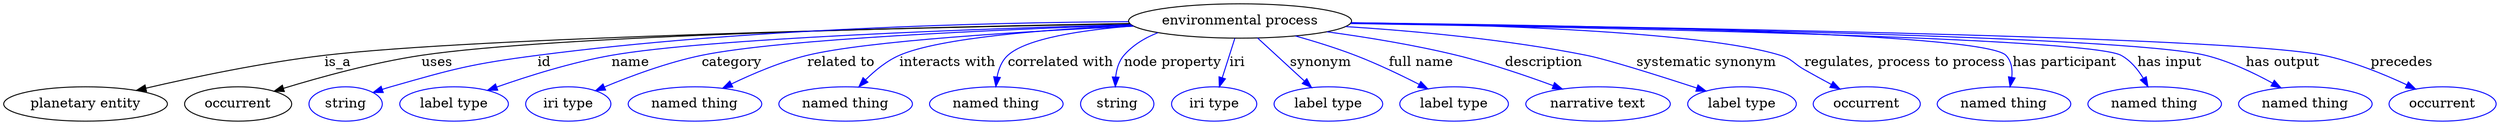 digraph {
	graph [bb="0,0,2128.8,123"];
	node [label="\N"];
	"environmental process"	 [height=0.5,
		label="environmental process",
		pos="1049.6,105",
		width=2.5276];
	"planetary entity"	 [height=0.5,
		pos="65.644,18",
		width=1.8234];
	"environmental process" -> "planetary entity"	 [label=is_a,
		lp="282.64,61.5",
		pos="e,109.35,31.479 959.05,103.04 783.26,98.876 401.77,87.931 271.64,69 219.1,61.356 160.43,46.155 119.18,34.329"];
	occurrent	 [height=0.5,
		pos="193.64,18",
		width=1.2277];
	"environmental process" -> occurrent	 [label=uses,
		lp="367.64,61.5",
		pos="e,225.3,30.713 959.15,103.03 798.3,99.065 468.92,88.784 355.64,69 313.53,61.644 267.15,46.26 234.85,34.301"];
	id	 [color=blue,
		height=0.5,
		label=string,
		pos="286.64,18",
		width=0.84854];
	"environmental process" -> id	 [color=blue,
		label=id,
		lp="465.14,61.5",
		pos="e,310.47,29.564 960.32,101.55 819.81,95.777 553.47,83.38 459.64,69 399.44,59.774 384.2,55.91 326.64,36 324.4,35.223 322.1,34.368 \
319.81,33.465",
		style=solid];
	name	 [color=blue,
		height=0.5,
		label="label type",
		pos="380.64,18",
		width=1.2638];
	"environmental process" -> name	 [color=blue,
		label=name,
		lp="543.14,61.5",
		pos="e,411.51,31.407 960.12,101.69 833.27,96.508 607.75,85.355 527.64,69 490.55,61.426 450.01,46.859 420.92,35.226",
		style=solid];
	category	 [color=blue,
		height=0.5,
		label="iri type",
		pos="480.64,18",
		width=1.011];
	"environmental process" -> category	 [color=blue,
		label=category,
		lp="632.14,61.5",
		pos="e,506.38,30.906 961.03,100.88 851.99,95.276 673.34,84.168 608.64,69 576.02,61.35 540.76,46.798 515.53,35.19",
		style=solid];
	"related to"	 [color=blue,
		height=0.5,
		label="named thing",
		pos="590.64,18",
		width=1.5346];
	"environmental process" -> "related to"	 [color=blue,
		label="related to",
		lp="725.64,61.5",
		pos="e,617.88,33.891 962.82,99.4 875.61,93.178 747.48,82.241 699.64,69 674.33,61.991 647.58,49.563 626.92,38.731",
		style=solid];
	"interacts with"	 [color=blue,
		height=0.5,
		label="named thing",
		pos="718.64,18",
		width=1.5346];
	"environmental process" -> "interacts with"	 [color=blue,
		label="interacts with",
		lp="816.64,61.5",
		pos="e,734.46,35.628 964.14,98.796 897.78,93.022 811.84,83.163 779.64,69 765.61,62.827 752.28,52.413 741.67,42.599",
		style=solid];
	"correlated with"	 [color=blue,
		height=0.5,
		label="named thing",
		pos="846.64,18",
		width=1.5346];
	"environmental process" -> "correlated with"	 [color=blue,
		label="correlated with",
		lp="909.64,61.5",
		pos="e,850.03,36.173 969.17,96.396 928.43,90.61 884.34,81.691 868.64,69 861.42,63.161 856.52,54.496 853.22,45.959",
		style=solid];
	"node property"	 [color=blue,
		height=0.5,
		label=string,
		pos="950.64,18",
		width=0.84854];
	"environmental process" -> "node property"	 [color=blue,
		label="node property",
		lp="1000.6,61.5",
		pos="e,950.94,36.356 993.03,90.67 981.63,85.481 970.69,78.463 962.64,69 957.26,62.667 954.19,54.354 952.47,46.283",
		style=solid];
	iri	 [color=blue,
		height=0.5,
		label="iri type",
		pos="1035.6,18",
		width=1.011];
	"environmental process" -> iri	 [color=blue,
		label=iri,
		lp="1050.1,61.5",
		pos="e,1038.5,36.003 1046.7,86.974 1044.8,75.192 1042.3,59.561 1040.2,46.158",
		style=solid];
	synonym	 [color=blue,
		height=0.5,
		label="label type",
		pos="1135.6,18",
		width=1.2638];
	"environmental process" -> synonym	 [color=blue,
		label=synonym,
		lp="1124.1,61.5",
		pos="e,1119,34.823 1067.5,86.974 1080.2,74.039 1097.6,56.466 1111.6,42.295",
		style=solid];
	"full name"	 [color=blue,
		height=0.5,
		label="label type",
		pos="1244.6,18",
		width=1.2638];
	"environmental process" -> "full name"	 [color=blue,
		label="full name",
		lp="1209.1,61.5",
		pos="e,1220.2,33.296 1099.3,89.818 1116.7,83.96 1136.3,76.787 1153.6,69 1173.3,60.174 1194.3,48.537 1211.2,38.608",
		style=solid];
	description	 [color=blue,
		height=0.5,
		label="narrative text",
		pos="1365.6,18",
		width=1.6068];
	"environmental process" -> description	 [color=blue,
		label=description,
		lp="1313.1,61.5",
		pos="e,1333.6,33.006 1123.5,94.484 1159,88.551 1202,80.079 1239.6,69 1268.6,60.48 1300.1,47.729 1324.4,37.108",
		style=solid];
	"systematic synonym"	 [color=blue,
		height=0.5,
		label="label type",
		pos="1486.6,18",
		width=1.2638];
	"environmental process" -> "systematic synonym"	 [color=blue,
		label="systematic synonym",
		lp="1450.6,61.5",
		pos="e,1456.1,31.545 1137,99.794 1196.9,94.925 1277.8,85.78 1347.6,69 1382,60.749 1419.5,46.677 1446.8,35.402",
		style=solid];
	"regulates, process to process"	 [color=blue,
		height=0.5,
		label=occurrent,
		pos="1594.6,18",
		width=1.2277];
	"environmental process" -> "regulates, process to process"	 [color=blue,
		label="regulates, process to process",
		lp="1620.6,61.5",
		pos="e,1574.2,34.17 1140.3,102.9 1254.5,99.382 1444.1,90.456 1510.6,69 1530.3,62.656 1550.2,50.886 1565.7,40.251",
		style=solid];
	"has participant"	 [color=blue,
		height=0.5,
		label="named thing",
		pos="1711.6,18",
		width=1.5346];
	"environmental process" -> "has participant"	 [color=blue,
		label="has participant",
		lp="1751.6,61.5",
		pos="e,1713.6,36.012 1140.3,102.95 1314.8,98.611 1682,87.341 1702.6,69 1709.1,63.274 1712,54.673 1713.1,46.157",
		style=solid];
	"has input"	 [color=blue,
		height=0.5,
		label="named thing",
		pos="1839.6,18",
		width=1.5346];
	"environmental process" -> "has input"	 [color=blue,
		label="has input",
		lp="1839.6,61.5",
		pos="e,1829.6,35.758 1139.8,102.54 1332,97.047 1766.7,83.133 1795.6,69 1806.9,63.491 1816.5,53.615 1823.8,44.011",
		style=solid];
	"has output"	 [color=blue,
		height=0.5,
		label="named thing",
		pos="1967.6,18",
		width=1.5346];
	"environmental process" -> "has output"	 [color=blue,
		label="has output",
		lp="1935.1,61.5",
		pos="e,1943.2,34.388 1140.2,103.21 1338.7,98.971 1799.9,87.282 1868.6,69 1891.9,62.811 1916,50.563 1934.6,39.622",
		style=solid];
	precedes	 [color=blue,
		height=0.5,
		label=occurrent,
		pos="2084.6,18",
		width=1.2277];
	"environmental process" -> precedes	 [color=blue,
		label=precedes,
		lp="2034.6,61.5",
		pos="e,2058.7,32.69 1140.4,103.35 1356.4,99.148 1888.6,87.092 1967.6,69 1996.5,62.392 2027.1,48.792 2049.8,37.297",
		style=solid];
}
